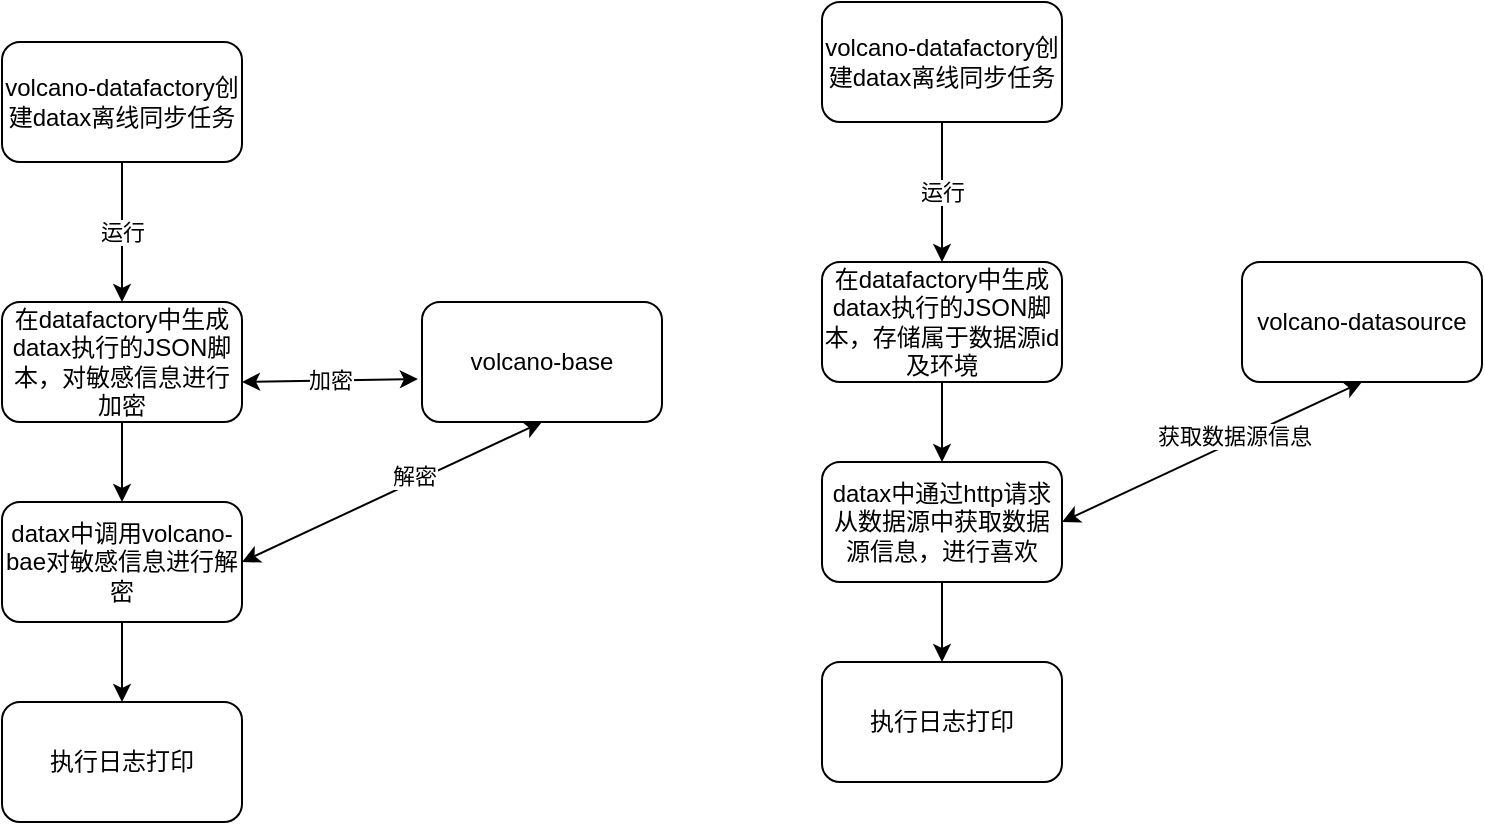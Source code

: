 <mxfile version="16.5.6" type="github">
  <diagram id="45BuIupUGk12l6SbutYL" name="第 1 页">
    <mxGraphModel dx="946" dy="614" grid="1" gridSize="10" guides="1" tooltips="1" connect="1" arrows="1" fold="1" page="1" pageScale="1" pageWidth="3300" pageHeight="4681" math="0" shadow="0">
      <root>
        <mxCell id="0" />
        <mxCell id="1" parent="0" />
        <mxCell id="7OJFLhD6z0JY9_suSFTH-4" value="运行" style="edgeStyle=orthogonalEdgeStyle;rounded=0;orthogonalLoop=1;jettySize=auto;html=1;exitX=0.5;exitY=1;exitDx=0;exitDy=0;entryX=0.5;entryY=0;entryDx=0;entryDy=0;" edge="1" parent="1" source="7OJFLhD6z0JY9_suSFTH-1" target="7OJFLhD6z0JY9_suSFTH-2">
          <mxGeometry relative="1" as="geometry" />
        </mxCell>
        <mxCell id="7OJFLhD6z0JY9_suSFTH-1" value="volcano-datafactory创建datax离线同步任务" style="rounded=1;whiteSpace=wrap;html=1;" vertex="1" parent="1">
          <mxGeometry x="120" y="70" width="120" height="60" as="geometry" />
        </mxCell>
        <mxCell id="7OJFLhD6z0JY9_suSFTH-10" style="edgeStyle=orthogonalEdgeStyle;rounded=0;orthogonalLoop=1;jettySize=auto;html=1;exitX=0.5;exitY=1;exitDx=0;exitDy=0;" edge="1" parent="1" source="7OJFLhD6z0JY9_suSFTH-2" target="7OJFLhD6z0JY9_suSFTH-5">
          <mxGeometry relative="1" as="geometry" />
        </mxCell>
        <mxCell id="7OJFLhD6z0JY9_suSFTH-2" value="在datafactory中生成datax执行的JSON脚本，对敏感信息进行加密" style="rounded=1;whiteSpace=wrap;html=1;" vertex="1" parent="1">
          <mxGeometry x="120" y="200" width="120" height="60" as="geometry" />
        </mxCell>
        <mxCell id="7OJFLhD6z0JY9_suSFTH-12" style="edgeStyle=orthogonalEdgeStyle;rounded=0;orthogonalLoop=1;jettySize=auto;html=1;exitX=0.5;exitY=1;exitDx=0;exitDy=0;" edge="1" parent="1" source="7OJFLhD6z0JY9_suSFTH-5" target="7OJFLhD6z0JY9_suSFTH-11">
          <mxGeometry relative="1" as="geometry" />
        </mxCell>
        <mxCell id="7OJFLhD6z0JY9_suSFTH-5" value="datax中调用volcano-bae对敏感信息进行解密" style="rounded=1;whiteSpace=wrap;html=1;" vertex="1" parent="1">
          <mxGeometry x="120" y="300" width="120" height="60" as="geometry" />
        </mxCell>
        <mxCell id="7OJFLhD6z0JY9_suSFTH-6" value="volcano-base" style="rounded=1;whiteSpace=wrap;html=1;" vertex="1" parent="1">
          <mxGeometry x="330" y="200" width="120" height="60" as="geometry" />
        </mxCell>
        <mxCell id="7OJFLhD6z0JY9_suSFTH-7" value="加密" style="endArrow=classic;startArrow=classic;html=1;rounded=0;entryX=-0.017;entryY=0.642;entryDx=0;entryDy=0;entryPerimeter=0;" edge="1" parent="1" target="7OJFLhD6z0JY9_suSFTH-6">
          <mxGeometry width="50" height="50" relative="1" as="geometry">
            <mxPoint x="240" y="240" as="sourcePoint" />
            <mxPoint x="290" y="190" as="targetPoint" />
          </mxGeometry>
        </mxCell>
        <mxCell id="7OJFLhD6z0JY9_suSFTH-8" value="" style="endArrow=classic;startArrow=classic;html=1;rounded=0;exitX=1;exitY=0.5;exitDx=0;exitDy=0;entryX=0.5;entryY=1;entryDx=0;entryDy=0;" edge="1" parent="1" source="7OJFLhD6z0JY9_suSFTH-5" target="7OJFLhD6z0JY9_suSFTH-6">
          <mxGeometry width="50" height="50" relative="1" as="geometry">
            <mxPoint x="460" y="310" as="sourcePoint" />
            <mxPoint x="510" y="260" as="targetPoint" />
          </mxGeometry>
        </mxCell>
        <mxCell id="7OJFLhD6z0JY9_suSFTH-9" value="解密" style="edgeLabel;html=1;align=center;verticalAlign=middle;resizable=0;points=[];" vertex="1" connectable="0" parent="7OJFLhD6z0JY9_suSFTH-8">
          <mxGeometry x="0.164" y="3" relative="1" as="geometry">
            <mxPoint as="offset" />
          </mxGeometry>
        </mxCell>
        <mxCell id="7OJFLhD6z0JY9_suSFTH-11" value="执行日志打印" style="rounded=1;whiteSpace=wrap;html=1;" vertex="1" parent="1">
          <mxGeometry x="120" y="400" width="120" height="60" as="geometry" />
        </mxCell>
        <mxCell id="7OJFLhD6z0JY9_suSFTH-13" value="运行" style="edgeStyle=orthogonalEdgeStyle;rounded=0;orthogonalLoop=1;jettySize=auto;html=1;exitX=0.5;exitY=1;exitDx=0;exitDy=0;entryX=0.5;entryY=0;entryDx=0;entryDy=0;" edge="1" parent="1" source="7OJFLhD6z0JY9_suSFTH-14" target="7OJFLhD6z0JY9_suSFTH-16">
          <mxGeometry relative="1" as="geometry" />
        </mxCell>
        <mxCell id="7OJFLhD6z0JY9_suSFTH-14" value="volcano-datafactory创建datax离线同步任务" style="rounded=1;whiteSpace=wrap;html=1;" vertex="1" parent="1">
          <mxGeometry x="530" y="50" width="120" height="60" as="geometry" />
        </mxCell>
        <mxCell id="7OJFLhD6z0JY9_suSFTH-15" style="edgeStyle=orthogonalEdgeStyle;rounded=0;orthogonalLoop=1;jettySize=auto;html=1;exitX=0.5;exitY=1;exitDx=0;exitDy=0;" edge="1" parent="1" source="7OJFLhD6z0JY9_suSFTH-16" target="7OJFLhD6z0JY9_suSFTH-18">
          <mxGeometry relative="1" as="geometry" />
        </mxCell>
        <mxCell id="7OJFLhD6z0JY9_suSFTH-16" value="在datafactory中生成datax执行的JSON脚本，存储属于数据源id及环境" style="rounded=1;whiteSpace=wrap;html=1;" vertex="1" parent="1">
          <mxGeometry x="530" y="180" width="120" height="60" as="geometry" />
        </mxCell>
        <mxCell id="7OJFLhD6z0JY9_suSFTH-17" style="edgeStyle=orthogonalEdgeStyle;rounded=0;orthogonalLoop=1;jettySize=auto;html=1;exitX=0.5;exitY=1;exitDx=0;exitDy=0;" edge="1" parent="1" source="7OJFLhD6z0JY9_suSFTH-18" target="7OJFLhD6z0JY9_suSFTH-23">
          <mxGeometry relative="1" as="geometry" />
        </mxCell>
        <mxCell id="7OJFLhD6z0JY9_suSFTH-18" value="datax中通过http请求从数据源中获取数据源信息，进行喜欢" style="rounded=1;whiteSpace=wrap;html=1;" vertex="1" parent="1">
          <mxGeometry x="530" y="280" width="120" height="60" as="geometry" />
        </mxCell>
        <mxCell id="7OJFLhD6z0JY9_suSFTH-19" value="volcano-datasource" style="rounded=1;whiteSpace=wrap;html=1;" vertex="1" parent="1">
          <mxGeometry x="740" y="180" width="120" height="60" as="geometry" />
        </mxCell>
        <mxCell id="7OJFLhD6z0JY9_suSFTH-21" value="" style="endArrow=classic;startArrow=classic;html=1;rounded=0;exitX=1;exitY=0.5;exitDx=0;exitDy=0;entryX=0.5;entryY=1;entryDx=0;entryDy=0;" edge="1" parent="1" source="7OJFLhD6z0JY9_suSFTH-18" target="7OJFLhD6z0JY9_suSFTH-19">
          <mxGeometry width="50" height="50" relative="1" as="geometry">
            <mxPoint x="870" y="290" as="sourcePoint" />
            <mxPoint x="920" y="240" as="targetPoint" />
          </mxGeometry>
        </mxCell>
        <mxCell id="7OJFLhD6z0JY9_suSFTH-22" value="获取数据源信息" style="edgeLabel;html=1;align=center;verticalAlign=middle;resizable=0;points=[];" vertex="1" connectable="0" parent="7OJFLhD6z0JY9_suSFTH-21">
          <mxGeometry x="0.164" y="3" relative="1" as="geometry">
            <mxPoint as="offset" />
          </mxGeometry>
        </mxCell>
        <mxCell id="7OJFLhD6z0JY9_suSFTH-23" value="执行日志打印" style="rounded=1;whiteSpace=wrap;html=1;" vertex="1" parent="1">
          <mxGeometry x="530" y="380" width="120" height="60" as="geometry" />
        </mxCell>
      </root>
    </mxGraphModel>
  </diagram>
</mxfile>
